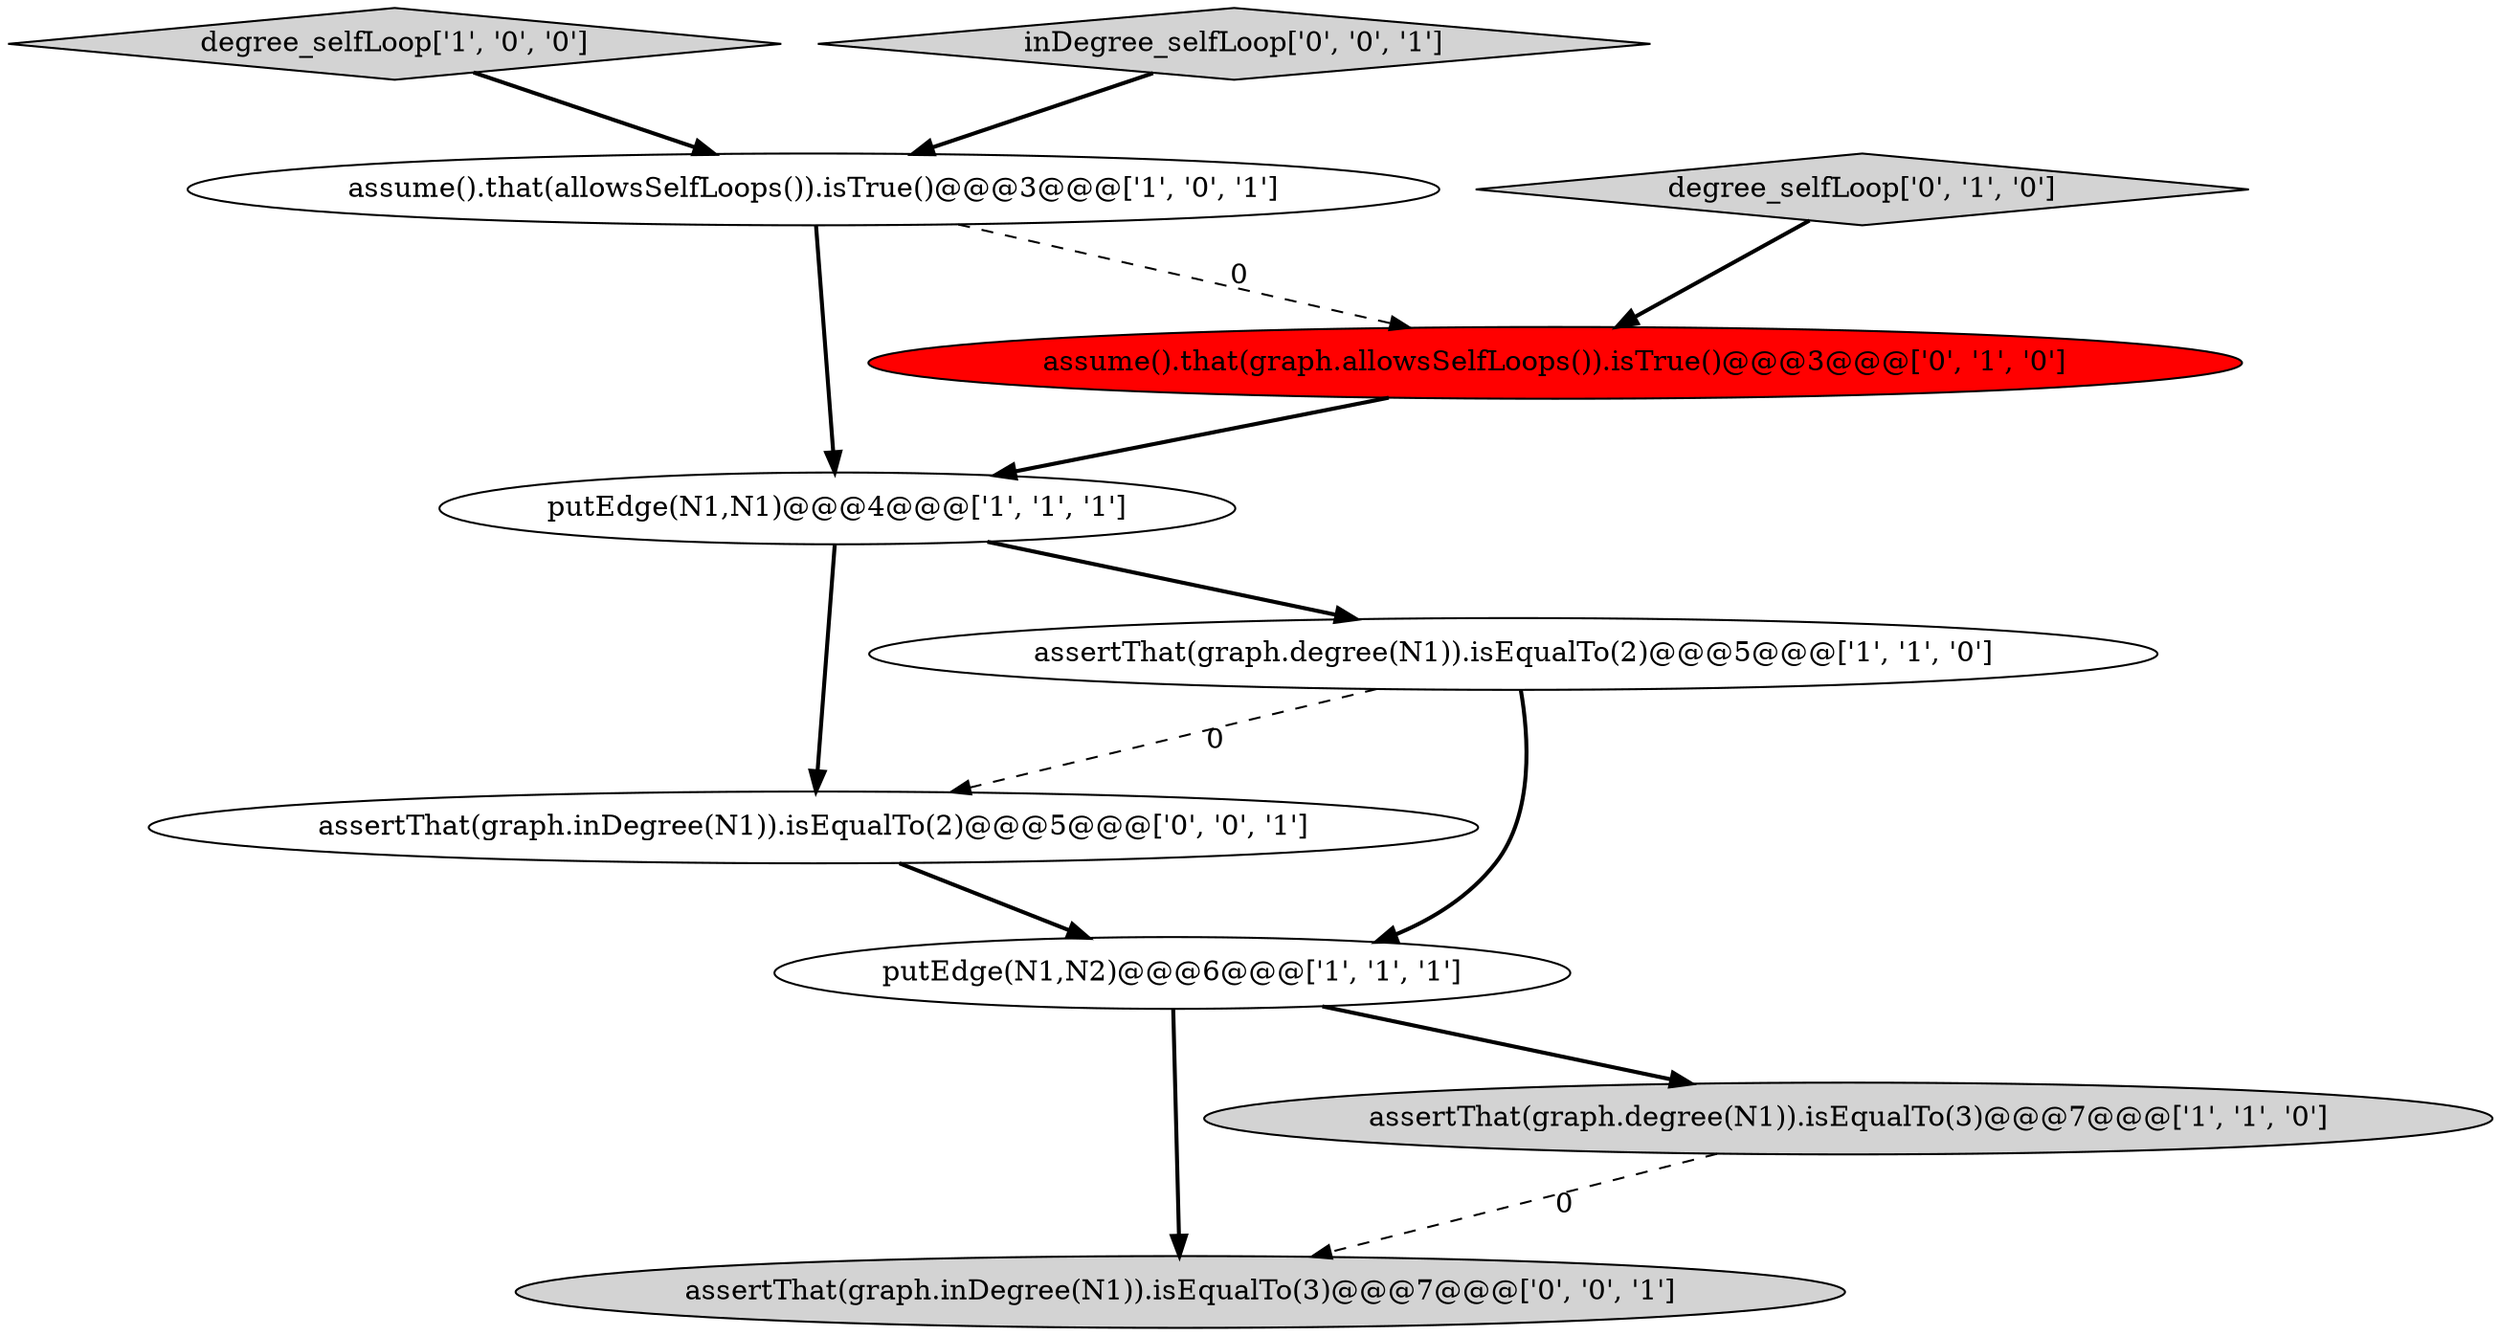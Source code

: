 digraph {
6 [style = filled, label = "assume().that(graph.allowsSelfLoops()).isTrue()@@@3@@@['0', '1', '0']", fillcolor = red, shape = ellipse image = "AAA1AAABBB2BBB"];
0 [style = filled, label = "degree_selfLoop['1', '0', '0']", fillcolor = lightgray, shape = diamond image = "AAA0AAABBB1BBB"];
3 [style = filled, label = "putEdge(N1,N2)@@@6@@@['1', '1', '1']", fillcolor = white, shape = ellipse image = "AAA0AAABBB1BBB"];
7 [style = filled, label = "degree_selfLoop['0', '1', '0']", fillcolor = lightgray, shape = diamond image = "AAA0AAABBB2BBB"];
8 [style = filled, label = "assertThat(graph.inDegree(N1)).isEqualTo(2)@@@5@@@['0', '0', '1']", fillcolor = white, shape = ellipse image = "AAA0AAABBB3BBB"];
10 [style = filled, label = "assertThat(graph.inDegree(N1)).isEqualTo(3)@@@7@@@['0', '0', '1']", fillcolor = lightgray, shape = ellipse image = "AAA0AAABBB3BBB"];
1 [style = filled, label = "assume().that(allowsSelfLoops()).isTrue()@@@3@@@['1', '0', '1']", fillcolor = white, shape = ellipse image = "AAA0AAABBB1BBB"];
9 [style = filled, label = "inDegree_selfLoop['0', '0', '1']", fillcolor = lightgray, shape = diamond image = "AAA0AAABBB3BBB"];
4 [style = filled, label = "assertThat(graph.degree(N1)).isEqualTo(3)@@@7@@@['1', '1', '0']", fillcolor = lightgray, shape = ellipse image = "AAA0AAABBB1BBB"];
2 [style = filled, label = "putEdge(N1,N1)@@@4@@@['1', '1', '1']", fillcolor = white, shape = ellipse image = "AAA0AAABBB1BBB"];
5 [style = filled, label = "assertThat(graph.degree(N1)).isEqualTo(2)@@@5@@@['1', '1', '0']", fillcolor = white, shape = ellipse image = "AAA0AAABBB1BBB"];
5->3 [style = bold, label=""];
5->8 [style = dashed, label="0"];
3->10 [style = bold, label=""];
1->2 [style = bold, label=""];
9->1 [style = bold, label=""];
4->10 [style = dashed, label="0"];
3->4 [style = bold, label=""];
0->1 [style = bold, label=""];
1->6 [style = dashed, label="0"];
7->6 [style = bold, label=""];
2->8 [style = bold, label=""];
2->5 [style = bold, label=""];
8->3 [style = bold, label=""];
6->2 [style = bold, label=""];
}
